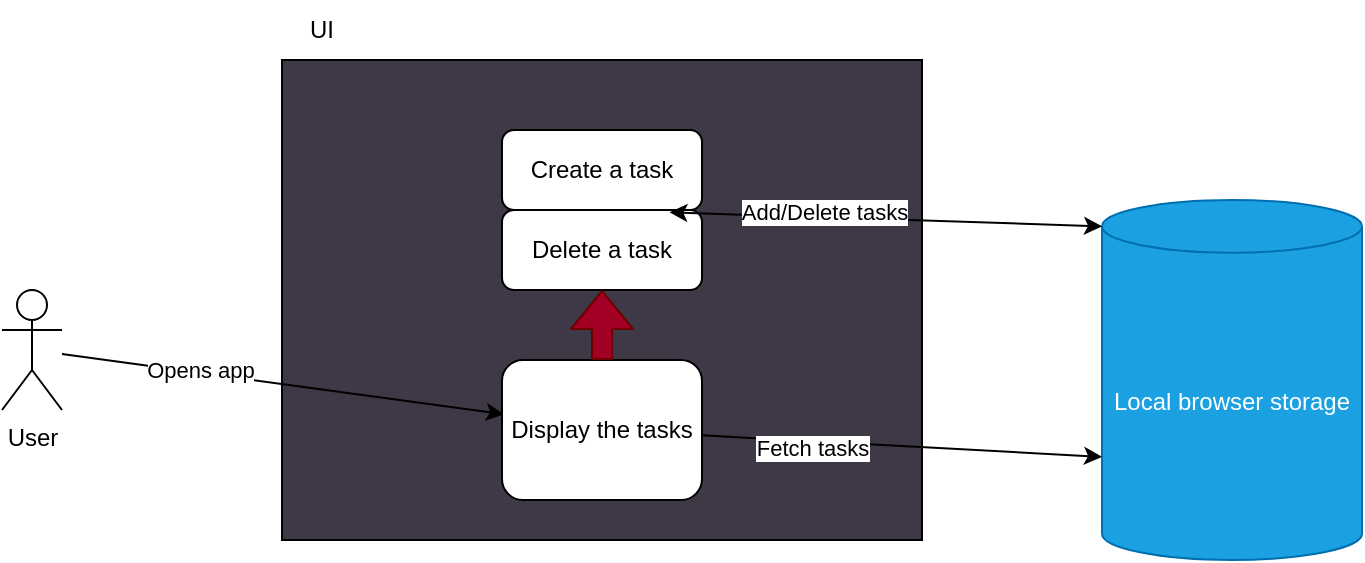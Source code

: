 <mxfile>
    <diagram id="P5o-vJ2wDGPbt0YxJPny" name="Page-1">
        <mxGraphModel dx="1002" dy="571" grid="1" gridSize="10" guides="1" tooltips="1" connect="1" arrows="1" fold="1" page="1" pageScale="1" pageWidth="850" pageHeight="1100" math="0" shadow="0">
            <root>
                <mxCell id="0"/>
                <mxCell id="1" parent="0"/>
                <mxCell id="3" value="User&lt;br&gt;" style="shape=umlActor;verticalLabelPosition=bottom;verticalAlign=top;html=1;outlineConnect=0;" parent="1" vertex="1">
                    <mxGeometry x="120" y="175" width="30" height="60" as="geometry"/>
                </mxCell>
                <mxCell id="4" value="" style="rounded=0;whiteSpace=wrap;html=1;fillColor=#3F3947;" parent="1" vertex="1">
                    <mxGeometry x="260" y="60" width="320" height="240" as="geometry"/>
                </mxCell>
                <mxCell id="5" style="edgeStyle=none;html=1;entryX=0.01;entryY=0.388;entryDx=0;entryDy=0;entryPerimeter=0;" parent="1" source="3" target="15" edge="1">
                    <mxGeometry relative="1" as="geometry"/>
                </mxCell>
                <mxCell id="36" value="Opens app" style="edgeLabel;html=1;align=center;verticalAlign=middle;resizable=0;points=[];" vertex="1" connectable="0" parent="5">
                    <mxGeometry x="-0.375" y="2" relative="1" as="geometry">
                        <mxPoint as="offset"/>
                    </mxGeometry>
                </mxCell>
                <mxCell id="11" value="Local browser storage&lt;br&gt;" style="shape=cylinder3;whiteSpace=wrap;html=1;boundedLbl=1;backgroundOutline=1;size=13.167;fillColor=#1ba1e2;fontColor=#ffffff;strokeColor=#006EAF;" parent="1" vertex="1">
                    <mxGeometry x="670" y="130" width="130" height="180" as="geometry"/>
                </mxCell>
                <mxCell id="12" value="UI" style="text;html=1;strokeColor=none;fillColor=none;align=center;verticalAlign=middle;whiteSpace=wrap;rounded=0;" parent="1" vertex="1">
                    <mxGeometry x="250" y="30" width="60" height="30" as="geometry"/>
                </mxCell>
                <mxCell id="38" style="edgeStyle=none;html=1;entryX=0;entryY=0;entryDx=0;entryDy=128.417;entryPerimeter=0;" edge="1" parent="1" source="15" target="11">
                    <mxGeometry relative="1" as="geometry"/>
                </mxCell>
                <mxCell id="39" value="Fetch tasks" style="edgeLabel;html=1;align=center;verticalAlign=middle;resizable=0;points=[];" vertex="1" connectable="0" parent="38">
                    <mxGeometry x="-0.457" y="-3" relative="1" as="geometry">
                        <mxPoint as="offset"/>
                    </mxGeometry>
                </mxCell>
                <mxCell id="15" value="Display the tasks" style="rounded=1;whiteSpace=wrap;html=1;" parent="1" vertex="1">
                    <mxGeometry x="370" y="210" width="100" height="70" as="geometry"/>
                </mxCell>
                <mxCell id="23" value="" style="group" parent="1" vertex="1" connectable="0">
                    <mxGeometry x="370" y="95" width="100" height="80" as="geometry"/>
                </mxCell>
                <mxCell id="8" value="Create a task" style="rounded=1;whiteSpace=wrap;html=1;" parent="23" vertex="1">
                    <mxGeometry width="100" height="40" as="geometry"/>
                </mxCell>
                <mxCell id="18" value="Delete a task" style="rounded=1;whiteSpace=wrap;html=1;" parent="23" vertex="1">
                    <mxGeometry y="40" width="100" height="40" as="geometry"/>
                </mxCell>
                <mxCell id="32" value="" style="endArrow=classic;startArrow=classic;html=1;entryX=0;entryY=0;entryDx=0;entryDy=13.167;entryPerimeter=0;exitX=0.837;exitY=1.029;exitDx=0;exitDy=0;exitPerimeter=0;" parent="1" source="8" target="11" edge="1">
                    <mxGeometry width="50" height="50" relative="1" as="geometry">
                        <mxPoint x="500" y="180" as="sourcePoint"/>
                        <mxPoint x="550" y="130" as="targetPoint"/>
                    </mxGeometry>
                </mxCell>
                <mxCell id="33" value="Add/Delete tasks" style="edgeLabel;html=1;align=center;verticalAlign=middle;resizable=0;points=[];" parent="32" vertex="1" connectable="0">
                    <mxGeometry x="-0.105" y="2" relative="1" as="geometry">
                        <mxPoint x="-20" y="-2" as="offset"/>
                    </mxGeometry>
                </mxCell>
                <mxCell id="40" value="" style="shape=flexArrow;endArrow=classic;html=1;exitX=0.5;exitY=0;exitDx=0;exitDy=0;fillColor=#a20025;strokeColor=#6F0000;" edge="1" parent="1" source="15" target="18">
                    <mxGeometry width="50" height="50" relative="1" as="geometry">
                        <mxPoint x="410" y="210" as="sourcePoint"/>
                        <mxPoint x="460" y="160" as="targetPoint"/>
                    </mxGeometry>
                </mxCell>
            </root>
        </mxGraphModel>
    </diagram>
</mxfile>